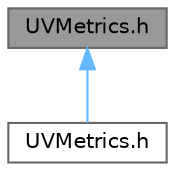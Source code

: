 digraph "UVMetrics.h"
{
 // INTERACTIVE_SVG=YES
 // LATEX_PDF_SIZE
  bgcolor="transparent";
  edge [fontname=Helvetica,fontsize=10,labelfontname=Helvetica,labelfontsize=10];
  node [fontname=Helvetica,fontsize=10,shape=box,height=0.2,width=0.4];
  Node1 [id="Node000001",label="UVMetrics.h",height=0.2,width=0.4,color="gray40", fillcolor="grey60", style="filled", fontcolor="black",tooltip=" "];
  Node1 -> Node2 [id="edge1_Node000001_Node000002",dir="back",color="steelblue1",style="solid",tooltip=" "];
  Node2 [id="Node000002",label="UVMetrics.h",height=0.2,width=0.4,color="grey40", fillcolor="white", style="filled",URL="$d0/d6e/Editor_2UVEditor_2Source_2UVEditorTools_2Public_2Math_2UVMetrics_8h.html",tooltip=" "];
}
